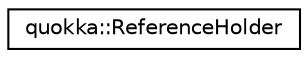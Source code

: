 digraph "Graphical Class Hierarchy"
{
 // LATEX_PDF_SIZE
  edge [fontname="Helvetica",fontsize="10",labelfontname="Helvetica",labelfontsize="10"];
  node [fontname="Helvetica",fontsize="10",shape=record];
  rankdir="LR";
  Node0 [label="quokka::ReferenceHolder",height=0.2,width=0.4,color="black", fillcolor="white", style="filled",URL="$classquokka_1_1ReferenceHolder.html",tooltip=" "];
}

